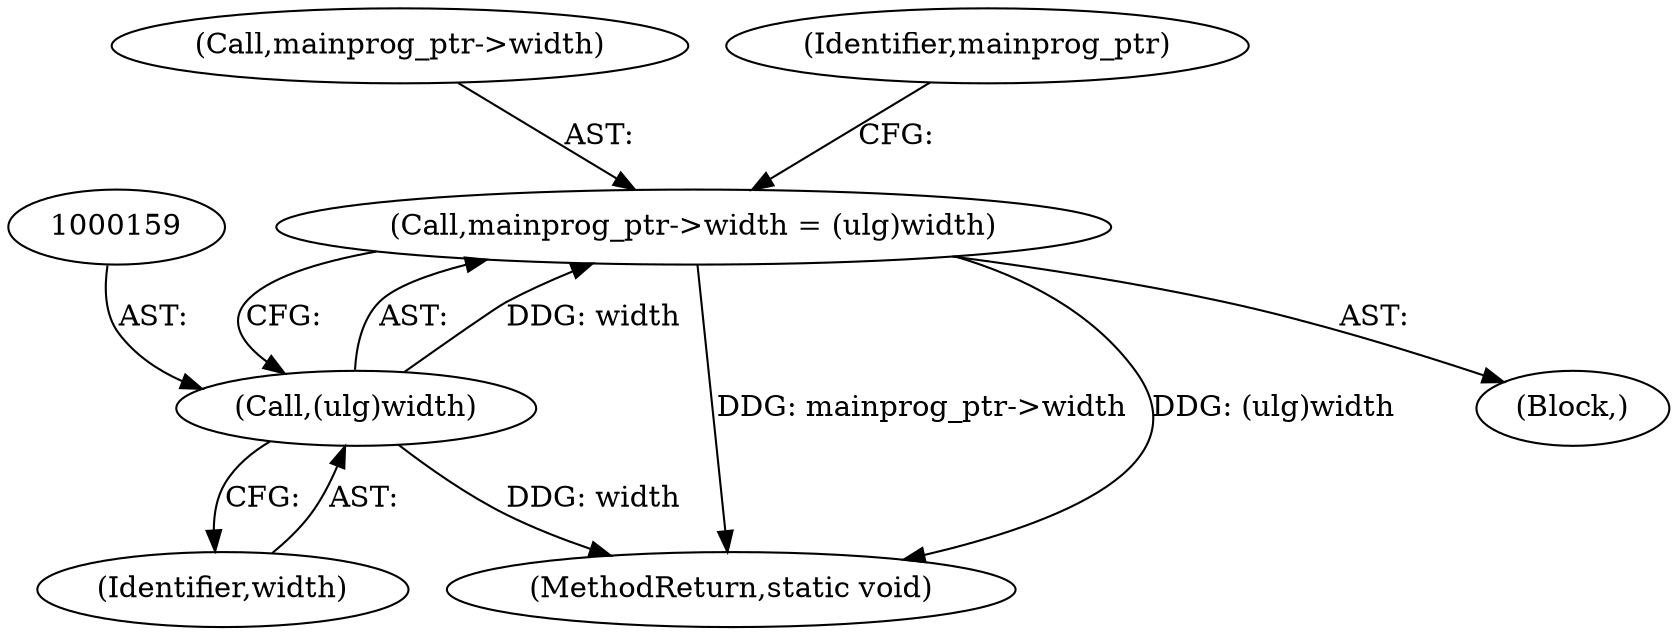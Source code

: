 digraph "0_Android_9d4853418ab2f754c2b63e091c29c5529b8b86ca_3@API" {
"1000154" [label="(Call,mainprog_ptr->width = (ulg)width)"];
"1000158" [label="(Call,(ulg)width)"];
"1000155" [label="(Call,mainprog_ptr->width)"];
"1000405" [label="(MethodReturn,static void)"];
"1000158" [label="(Call,(ulg)width)"];
"1000118" [label="(Block,)"];
"1000160" [label="(Identifier,width)"];
"1000154" [label="(Call,mainprog_ptr->width = (ulg)width)"];
"1000163" [label="(Identifier,mainprog_ptr)"];
"1000154" -> "1000118"  [label="AST: "];
"1000154" -> "1000158"  [label="CFG: "];
"1000155" -> "1000154"  [label="AST: "];
"1000158" -> "1000154"  [label="AST: "];
"1000163" -> "1000154"  [label="CFG: "];
"1000154" -> "1000405"  [label="DDG: mainprog_ptr->width"];
"1000154" -> "1000405"  [label="DDG: (ulg)width"];
"1000158" -> "1000154"  [label="DDG: width"];
"1000158" -> "1000160"  [label="CFG: "];
"1000159" -> "1000158"  [label="AST: "];
"1000160" -> "1000158"  [label="AST: "];
"1000158" -> "1000405"  [label="DDG: width"];
}
